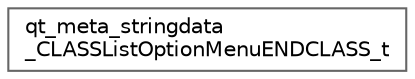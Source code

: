 digraph "类继承关系图"
{
 // LATEX_PDF_SIZE
  bgcolor="transparent";
  edge [fontname=Helvetica,fontsize=10,labelfontname=Helvetica,labelfontsize=10];
  node [fontname=Helvetica,fontsize=10,shape=box,height=0.2,width=0.4];
  rankdir="LR";
  Node0 [id="Node000000",label="qt_meta_stringdata\l_CLASSListOptionMenuENDCLASS_t",height=0.2,width=0.4,color="grey40", fillcolor="white", style="filled",URL="$struct_q_t___w_a_r_n_i_n_g___d_i_s_a_b_l_e___d_e_p_r_e_c_a_t_e_d_1_1qt__meta__stringdata___c_l_a48301dc7c33bba0d5c7fbad42514d5a1.html",tooltip=" "];
}
